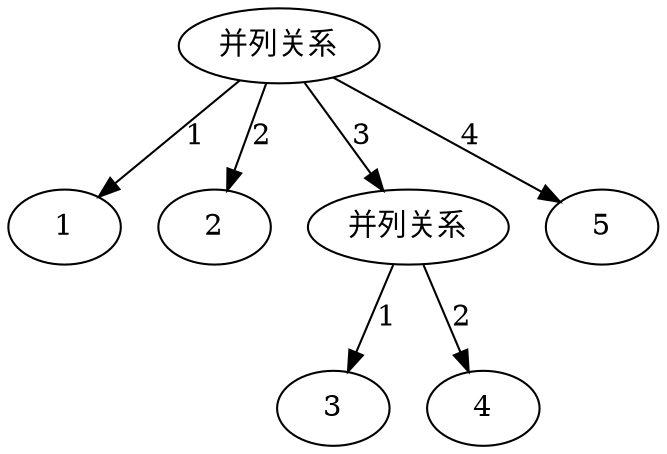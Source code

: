digraph G {
	0 [label="并列关系"]
	5 [label=1]
	0 -> 5 [label=1]
	6 [label=2]
	0 -> 6 [label=2]
	7 [label="并列关系"]
	0 -> 7 [label=3]
	8 [label=3]
	7 -> 8 [label=1]
	9 [label=4]
	7 -> 9 [label=2]
	10 [label=5]
	0 -> 10 [label=4]
}
